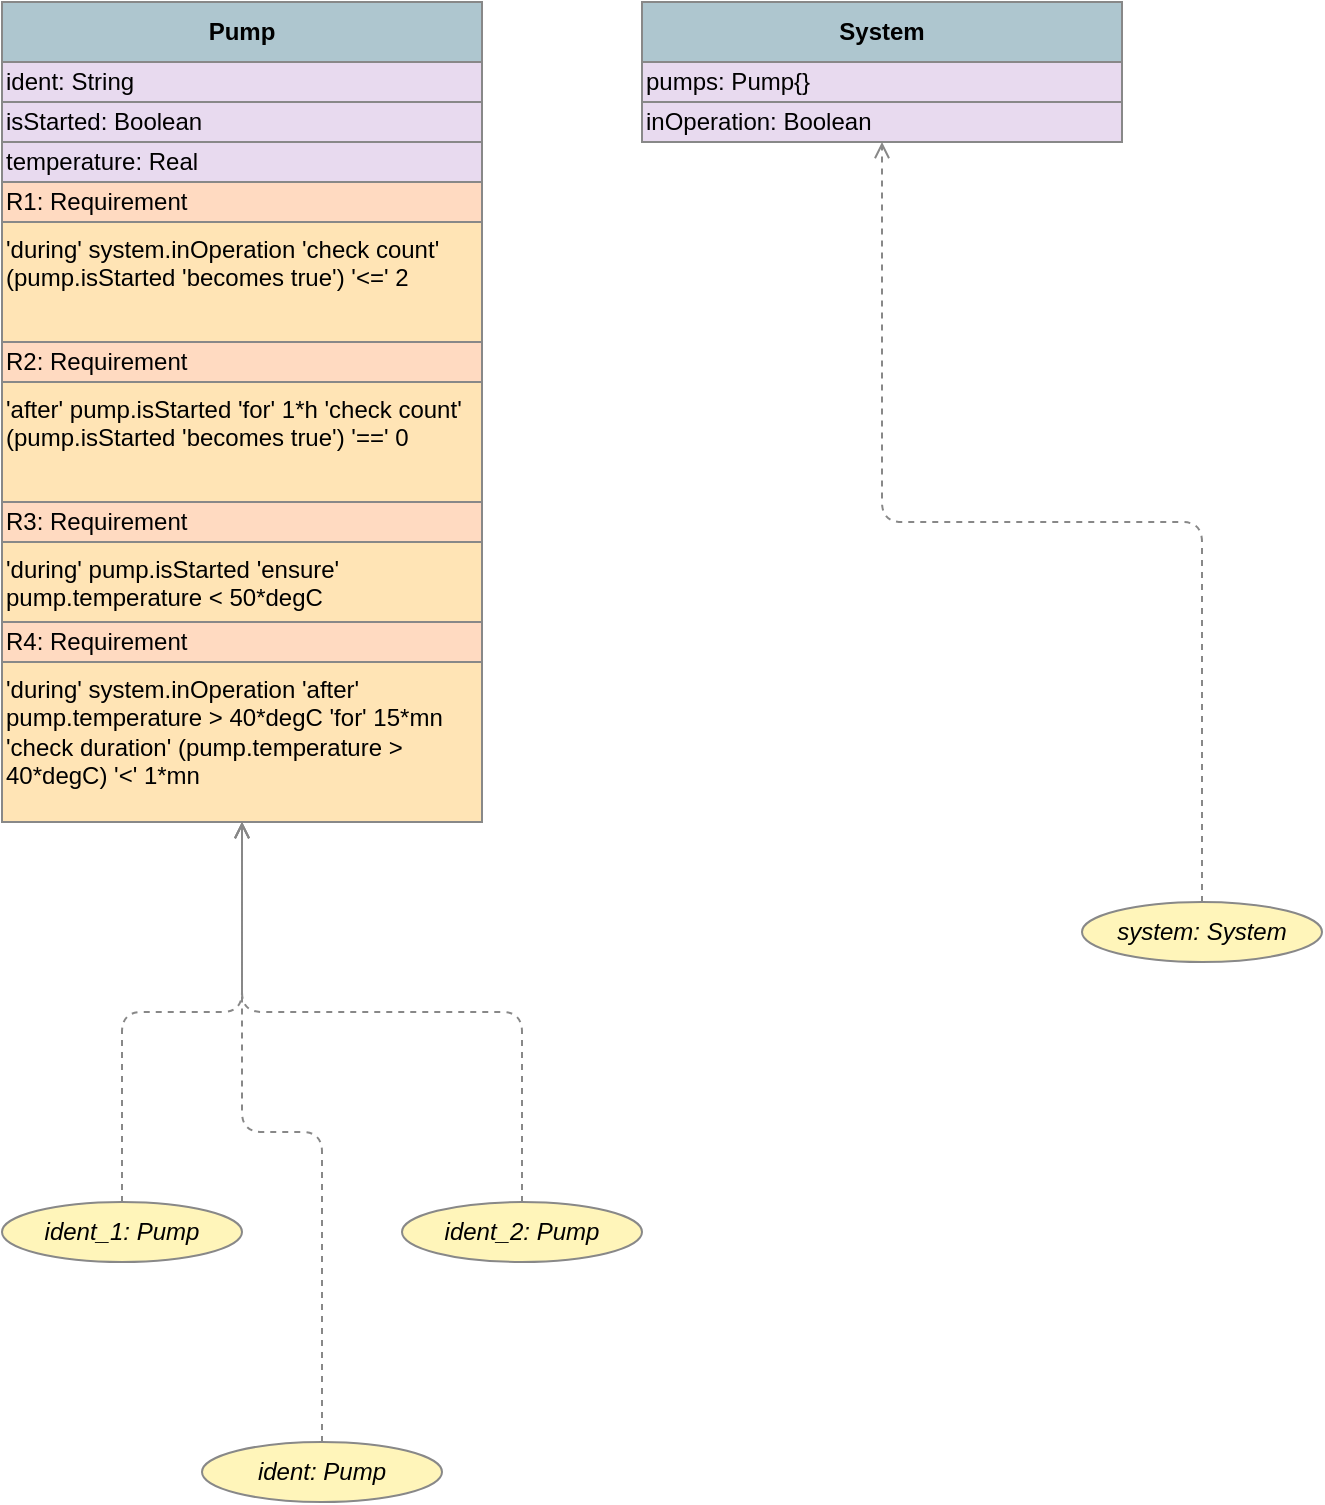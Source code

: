 <mxfile>
    <diagram id="d1754501236665" name="UML-ClassDiagram">
        <mxGraphModel dx="1339" dy="538" grid="1" gridSize="10" guides="1" tooltips="1" connect="1" arrows="1" fold="1" page="1" pageScale="1" pageWidth="850" pageHeight="1100" math="0" shadow="0">
            <root>
                <mxCell id="0"/>
                <mxCell id="1" parent="0"/>
                <mxCell id="2" style="umlClass;html=1;whiteSpace=wrap;rounded=1;strokeColor=#888888;fillColor=#AEC6CF;" parent="1" vertex="1">
                    <mxGeometry x="60" y="60" width="240" height="410" as="geometry"/>
                </mxCell>
                <mxCell id="3" value="&lt;b&gt;Pump&lt;/b&gt;" style="text;html=1;whiteSpace=wrap;verticalAlign=middle;align=center;fillColor=#AEC6CF;strokeColor=#888888;" parent="2" vertex="1">
                    <mxGeometry width="240" height="30" as="geometry"/>
                </mxCell>
                <mxCell id="4" value="ident: String" style="text;html=1;whiteSpace=wrap;verticalAlign=middle;align=left;fillColor=#E8DAEF;strokeColor=#888888;" parent="2" vertex="1">
                    <mxGeometry y="30" width="240" height="20" as="geometry"/>
                </mxCell>
                <mxCell id="5" value="isStarted: Boolean" style="text;html=1;whiteSpace=wrap;verticalAlign=middle;align=left;fillColor=#E8DAEF;strokeColor=#888888;" parent="2" vertex="1">
                    <mxGeometry y="50" width="240" height="20" as="geometry"/>
                </mxCell>
                <mxCell id="6" value="temperature: Real" style="text;html=1;whiteSpace=wrap;verticalAlign=middle;align=left;fillColor=#E8DAEF;strokeColor=#888888;" parent="2" vertex="1">
                    <mxGeometry y="70" width="240" height="20" as="geometry"/>
                </mxCell>
                <mxCell id="7" value="R1: Requirement" style="text;html=1;whiteSpace=wrap;verticalAlign=middle;align=left;fillColor=#FFDAC1;strokeColor=#888888;" parent="2" vertex="1">
                    <mxGeometry y="90" width="240" height="20" as="geometry"/>
                </mxCell>
                <mxCell id="8" value="&#39;during&#39; system.inOperation &#39;check count&#39; (pump.isStarted &#39;becomes true&#39;) &#39;&lt;=&#39; 2" style="text;html=1;whiteSpace=wrap;verticalAlign=top;align=left;fillColor=#FFE4B5;strokeColor=#888888;" parent="2" vertex="1">
                    <mxGeometry y="110" width="240" height="60" as="geometry"/>
                </mxCell>
                <mxCell id="9" value="R2: Requirement" style="text;html=1;whiteSpace=wrap;verticalAlign=middle;align=left;fillColor=#FFDAC1;strokeColor=#888888;" parent="2" vertex="1">
                    <mxGeometry y="170" width="240" height="20" as="geometry"/>
                </mxCell>
                <mxCell id="10" value="&#39;after&#39; pump.isStarted &#39;for&#39; 1*h &#39;check count&#39; (pump.isStarted &#39;becomes true&#39;) &#39;==&#39; 0" style="text;html=1;whiteSpace=wrap;verticalAlign=top;align=left;fillColor=#FFE4B5;strokeColor=#888888;" parent="2" vertex="1">
                    <mxGeometry y="190" width="240" height="60" as="geometry"/>
                </mxCell>
                <mxCell id="11" value="R3: Requirement" style="text;html=1;whiteSpace=wrap;verticalAlign=middle;align=left;fillColor=#FFDAC1;strokeColor=#888888;" parent="2" vertex="1">
                    <mxGeometry y="250" width="240" height="20" as="geometry"/>
                </mxCell>
                <mxCell id="12" value="&#39;during&#39; pump.isStarted &#39;ensure&#39; pump.temperature &lt; 50*degC" style="text;html=1;whiteSpace=wrap;verticalAlign=top;align=left;fillColor=#FFE4B5;strokeColor=#888888;" parent="2" vertex="1">
                    <mxGeometry y="270" width="240" height="40" as="geometry"/>
                </mxCell>
                <mxCell id="13" value="R4: Requirement" style="text;html=1;whiteSpace=wrap;verticalAlign=middle;align=left;fillColor=#FFDAC1;strokeColor=#888888;" parent="2" vertex="1">
                    <mxGeometry y="310" width="240" height="20" as="geometry"/>
                </mxCell>
                <mxCell id="14" value="&#39;during&#39; system.inOperation &#39;after&#39; pump.temperature &gt; 40*degC &#39;for&#39; 15*mn       &#39;check duration&#39; (pump.temperature &gt; 40*degC) &#39;&lt;&#39; 1*mn" style="text;html=1;whiteSpace=wrap;verticalAlign=top;align=left;fillColor=#FFE4B5;strokeColor=#888888;" parent="2" vertex="1">
                    <mxGeometry y="330" width="240" height="80" as="geometry"/>
                </mxCell>
                <mxCell id="15" style="umlClass;html=1;whiteSpace=wrap;rounded=1;strokeColor=#888888;fillColor=#AEC6CF;" parent="1" vertex="1">
                    <mxGeometry x="380" y="60" width="240" height="70" as="geometry"/>
                </mxCell>
                <mxCell id="16" value="&lt;b&gt;System&lt;/b&gt;" style="text;html=1;whiteSpace=wrap;verticalAlign=middle;align=center;fillColor=#AEC6CF;strokeColor=#888888;" parent="15" vertex="1">
                    <mxGeometry width="240" height="30" as="geometry"/>
                </mxCell>
                <mxCell id="17" value="pumps: Pump{}" style="text;html=1;whiteSpace=wrap;verticalAlign=middle;align=left;fillColor=#E8DAEF;strokeColor=#888888;" parent="15" vertex="1">
                    <mxGeometry y="30" width="240" height="20" as="geometry"/>
                </mxCell>
                <mxCell id="18" value="inOperation: Boolean" style="text;html=1;whiteSpace=wrap;verticalAlign=middle;align=left;fillColor=#E8DAEF;strokeColor=#888888;" parent="15" vertex="1">
                    <mxGeometry y="50" width="240" height="20" as="geometry"/>
                </mxCell>
                <mxCell id="19" value="&lt;i&gt;system: System&lt;/i&gt;" style="shape=ellipse;html=1;whiteSpace=wrap;rounded=1;strokeColor=#888888;fillColor=#FFF5BA;" parent="1" vertex="1">
                    <mxGeometry x="600" y="510" width="120" height="30" as="geometry"/>
                </mxCell>
                <mxCell id="20" value="&lt;i&gt;ident: Pump&lt;/i&gt;" style="shape=ellipse;html=1;whiteSpace=wrap;rounded=1;strokeColor=#888888;fillColor=#FFF5BA;" parent="1" vertex="1">
                    <mxGeometry x="160" y="780" width="120" height="30" as="geometry"/>
                </mxCell>
                <mxCell id="21" value="&lt;i&gt;ident_1: Pump&lt;/i&gt;" style="shape=ellipse;html=1;whiteSpace=wrap;rounded=1;strokeColor=#888888;fillColor=#FFF5BA;" parent="1" vertex="1">
                    <mxGeometry x="60" y="660" width="120" height="30" as="geometry"/>
                </mxCell>
                <mxCell id="22" value="&lt;i&gt;ident_2: Pump&lt;/i&gt;" style="shape=ellipse;html=1;whiteSpace=wrap;rounded=1;strokeColor=#888888;fillColor=#FFF5BA;" parent="1" vertex="1">
                    <mxGeometry x="260" y="660" width="120" height="30" as="geometry"/>
                </mxCell>
                <mxCell id="23" style="edgeStyle=orthogonalEdgeStyle;endArrow=open;dashed=1;strokeColor=#888888;" parent="1" source="19" target="15" edge="1">
                    <mxGeometry relative="1" as="geometry"/>
                </mxCell>
                <mxCell id="24" style="edgeStyle=orthogonalEdgeStyle;endArrow=open;dashed=1;strokeColor=#888888;" parent="1" source="20" target="2" edge="1">
                    <mxGeometry relative="1" as="geometry"/>
                </mxCell>
                <mxCell id="25" style="edgeStyle=orthogonalEdgeStyle;endArrow=open;dashed=1;strokeColor=#888888;" parent="1" source="21" target="2" edge="1">
                    <mxGeometry relative="1" as="geometry"/>
                </mxCell>
                <mxCell id="26" style="edgeStyle=orthogonalEdgeStyle;endArrow=open;dashed=1;strokeColor=#888888;" parent="1" source="22" target="2" edge="1">
                    <mxGeometry relative="1" as="geometry"/>
                </mxCell>
            </root>
        </mxGraphModel>
    </diagram>
</mxfile>
